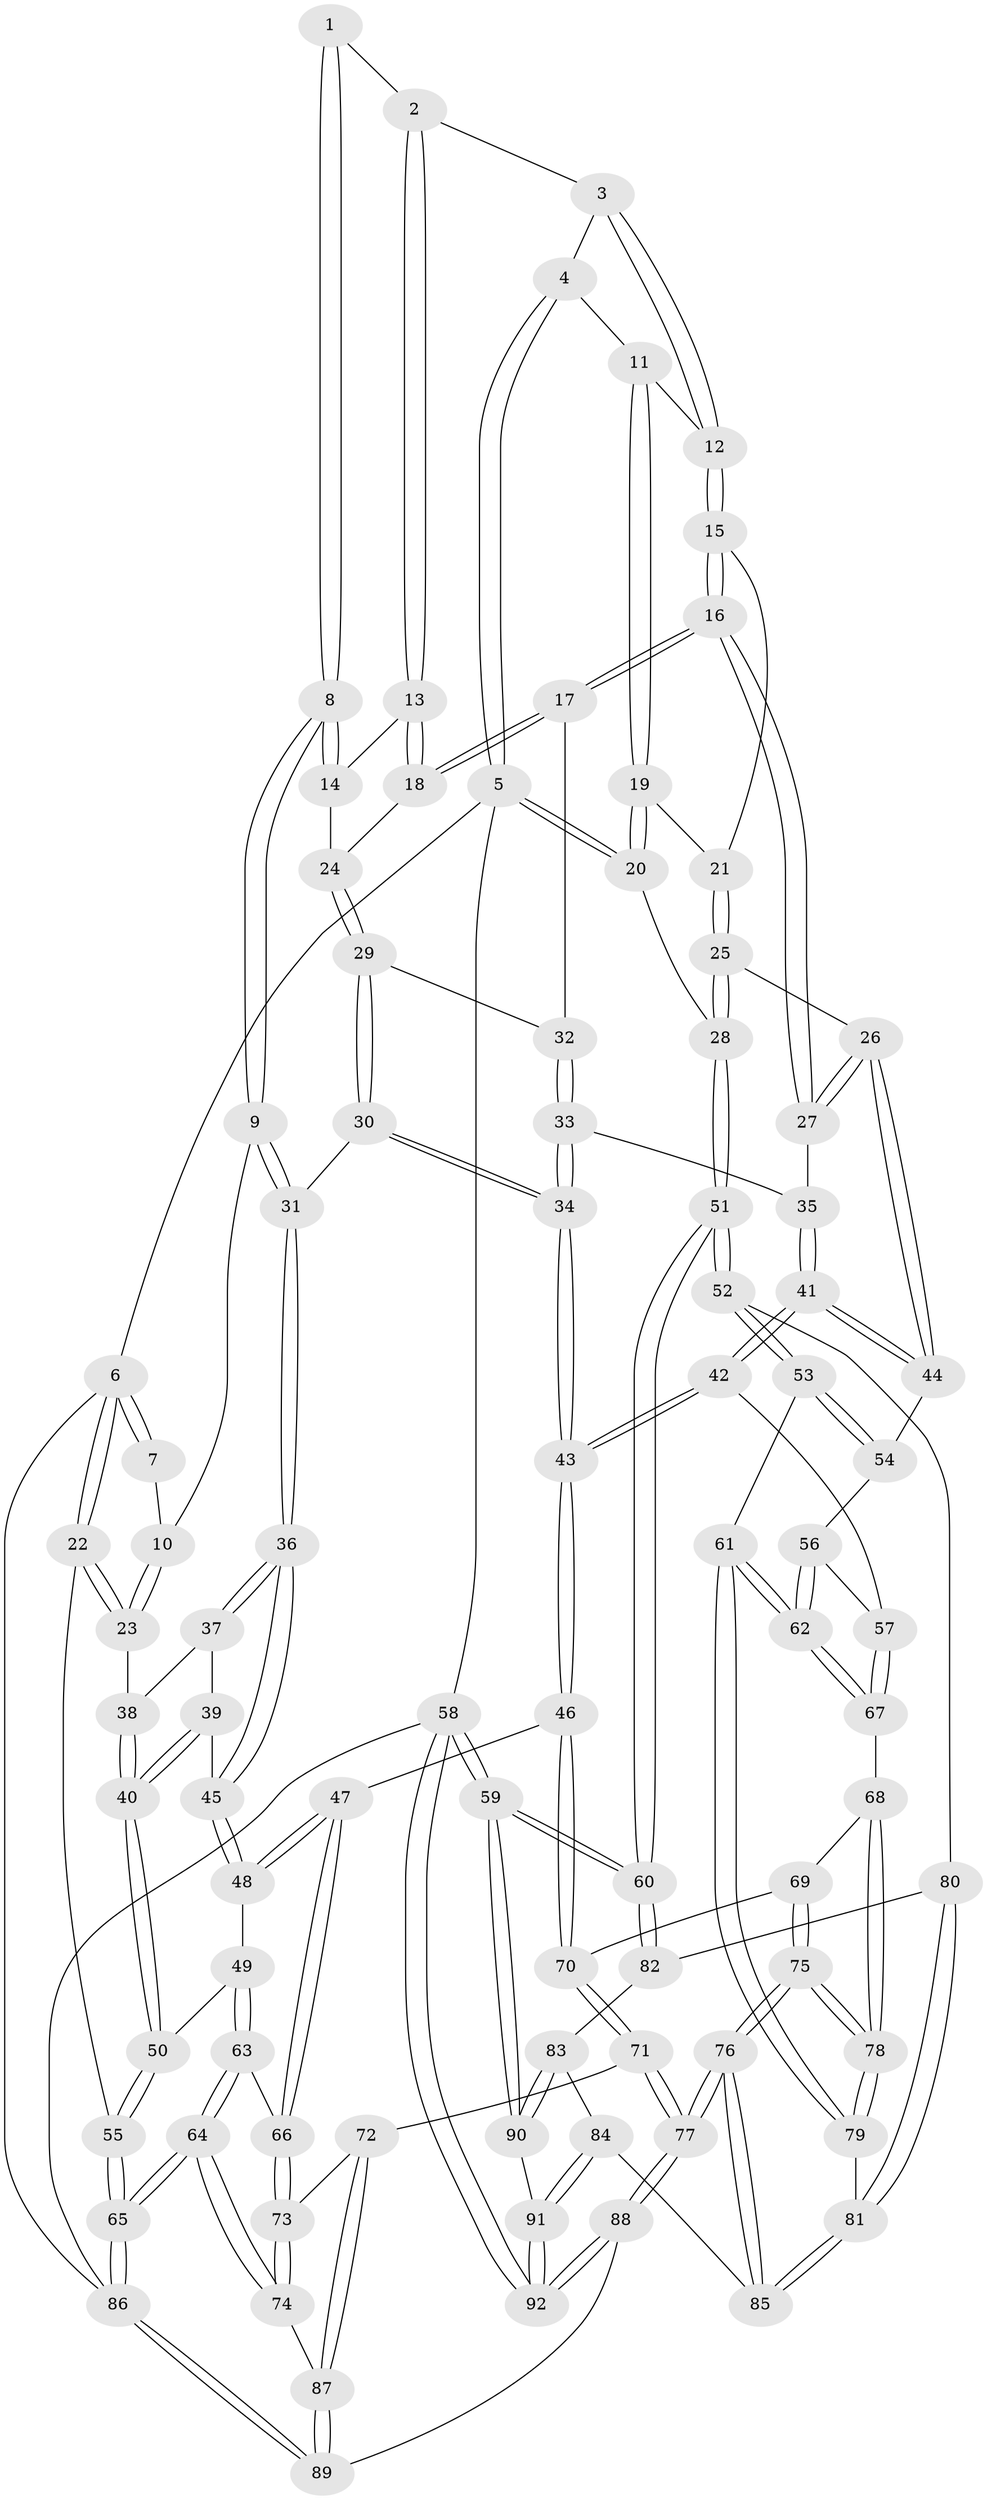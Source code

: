 // Generated by graph-tools (version 1.1) at 2025/17/03/09/25 04:17:00]
// undirected, 92 vertices, 227 edges
graph export_dot {
graph [start="1"]
  node [color=gray90,style=filled];
  1 [pos="+0.29648069931823634+0"];
  2 [pos="+0.5714453446712069+0"];
  3 [pos="+0.5776052053562399+0"];
  4 [pos="+0.7417169714901046+0"];
  5 [pos="+1+0"];
  6 [pos="+0+0"];
  7 [pos="+0.2774376137785872+0"];
  8 [pos="+0.29145152330733487+0.2395720655257683"];
  9 [pos="+0.2891473350477922+0.2459527564094402"];
  10 [pos="+0.10527620179051175+0.12150582408642771"];
  11 [pos="+0.8645276631831169+0.08736263146314857"];
  12 [pos="+0.7197352654928503+0.08575956213861238"];
  13 [pos="+0.5519172920834844+0"];
  14 [pos="+0.5075975728828891+0.13014233593096206"];
  15 [pos="+0.7211231771022985+0.1082853709012133"];
  16 [pos="+0.7182360667430402+0.24840612490410094"];
  17 [pos="+0.6792629256718266+0.23617298685314092"];
  18 [pos="+0.6426739595164922+0.2100096540201588"];
  19 [pos="+0.880119395989437+0.09843729749527948"];
  20 [pos="+1+0"];
  21 [pos="+0.875555101477418+0.15912577368778197"];
  22 [pos="+0+0.19941061364633378"];
  23 [pos="+0+0.20243910611143662"];
  24 [pos="+0.5322657151421374+0.18040418460017757"];
  25 [pos="+0.8777028284396587+0.32205248859565694"];
  26 [pos="+0.8606069869051199+0.3302011366611853"];
  27 [pos="+0.7500295397011624+0.2909435610389668"];
  28 [pos="+1+0.3047803594472983"];
  29 [pos="+0.5169641506304206+0.2667842361734103"];
  30 [pos="+0.40442230642718735+0.322002120130864"];
  31 [pos="+0.28663293590750266+0.27597527219164125"];
  32 [pos="+0.5401601533167376+0.2766599828179582"];
  33 [pos="+0.5841476326011734+0.3499505494282859"];
  34 [pos="+0.4755870017367037+0.4125838870234283"];
  35 [pos="+0.6506071760142904+0.3613992731174105"];
  36 [pos="+0.2863158084302126+0.2763028959394363"];
  37 [pos="+0.023864856542862873+0.2889650628150899"];
  38 [pos="+0+0.28374272059284195"];
  39 [pos="+0.11806909090108432+0.42220205230998437"];
  40 [pos="+0.07063470382230351+0.4870236560551257"];
  41 [pos="+0.6015008475615738+0.5348597122538743"];
  42 [pos="+0.5801340717475976+0.5627625118360706"];
  43 [pos="+0.5111690884449153+0.565502495110874"];
  44 [pos="+0.8403529756966687+0.42444674220305156"];
  45 [pos="+0.2596643388643601+0.3859045629367024"];
  46 [pos="+0.5023024147109814+0.5720874551881807"];
  47 [pos="+0.43447935736982574+0.5644002830417549"];
  48 [pos="+0.260385294655214+0.4173675394259365"];
  49 [pos="+0.192911337328618+0.5636757289352815"];
  50 [pos="+0.07013885222547207+0.49299912297727133"];
  51 [pos="+1+0.6820091096386224"];
  52 [pos="+1+0.663572272724732"];
  53 [pos="+0.9418831695722617+0.6414715723520779"];
  54 [pos="+0.8508325036881224+0.5051197947050893"];
  55 [pos="+0+0.6125556648780048"];
  56 [pos="+0.730971982318596+0.5962440752119237"];
  57 [pos="+0.5911850938047576+0.5712226136103691"];
  58 [pos="+1+1"];
  59 [pos="+1+0.8763387362625412"];
  60 [pos="+1+0.8259942675104711"];
  61 [pos="+0.80498571794916+0.7090154676616247"];
  62 [pos="+0.7917662516762621+0.6998970284918353"];
  63 [pos="+0.19602581409295056+0.5833578668414177"];
  64 [pos="+0+0.8345625023028047"];
  65 [pos="+0+0.8421158853122407"];
  66 [pos="+0.24954509846752668+0.6306378423035002"];
  67 [pos="+0.6525120263657261+0.699885290049304"];
  68 [pos="+0.6492086996034535+0.7251791548417879"];
  69 [pos="+0.5577037658185171+0.7469696953657666"];
  70 [pos="+0.48117387343386875+0.6590140628274113"];
  71 [pos="+0.4105974354420841+0.7720378419914171"];
  72 [pos="+0.29664043579566884+0.7804601471158029"];
  73 [pos="+0.2547487412198338+0.6577287432995828"];
  74 [pos="+0+0.8404255424610634"];
  75 [pos="+0.6179307492633709+1"];
  76 [pos="+0.6158775313188498+1"];
  77 [pos="+0.6068631807635677+1"];
  78 [pos="+0.6735064648147002+0.872086321906298"];
  79 [pos="+0.7945138819408422+0.757341191795144"];
  80 [pos="+0.8983499130051429+0.8142359462592558"];
  81 [pos="+0.8643121855538095+0.8283915727454891"];
  82 [pos="+0.9240194035895337+0.835678499265715"];
  83 [pos="+0.9376900476012467+0.892826190115058"];
  84 [pos="+0.886811902976491+0.8928896907135814"];
  85 [pos="+0.8579340978848647+0.8740691459178197"];
  86 [pos="+0+1"];
  87 [pos="+0.2295502007305066+0.8653487917342636"];
  88 [pos="+0.5971375340134408+1"];
  89 [pos="+0.3871279751582185+1"];
  90 [pos="+0.9897797780879456+0.912306082060407"];
  91 [pos="+0.8914949485402454+0.9911464563545338"];
  92 [pos="+0.7571202007905612+1"];
  1 -- 2;
  1 -- 8;
  1 -- 8;
  2 -- 3;
  2 -- 13;
  2 -- 13;
  3 -- 4;
  3 -- 12;
  3 -- 12;
  4 -- 5;
  4 -- 5;
  4 -- 11;
  5 -- 6;
  5 -- 20;
  5 -- 20;
  5 -- 58;
  6 -- 7;
  6 -- 7;
  6 -- 22;
  6 -- 22;
  6 -- 86;
  7 -- 10;
  8 -- 9;
  8 -- 9;
  8 -- 14;
  8 -- 14;
  9 -- 10;
  9 -- 31;
  9 -- 31;
  10 -- 23;
  10 -- 23;
  11 -- 12;
  11 -- 19;
  11 -- 19;
  12 -- 15;
  12 -- 15;
  13 -- 14;
  13 -- 18;
  13 -- 18;
  14 -- 24;
  15 -- 16;
  15 -- 16;
  15 -- 21;
  16 -- 17;
  16 -- 17;
  16 -- 27;
  16 -- 27;
  17 -- 18;
  17 -- 18;
  17 -- 32;
  18 -- 24;
  19 -- 20;
  19 -- 20;
  19 -- 21;
  20 -- 28;
  21 -- 25;
  21 -- 25;
  22 -- 23;
  22 -- 23;
  22 -- 55;
  23 -- 38;
  24 -- 29;
  24 -- 29;
  25 -- 26;
  25 -- 28;
  25 -- 28;
  26 -- 27;
  26 -- 27;
  26 -- 44;
  26 -- 44;
  27 -- 35;
  28 -- 51;
  28 -- 51;
  29 -- 30;
  29 -- 30;
  29 -- 32;
  30 -- 31;
  30 -- 34;
  30 -- 34;
  31 -- 36;
  31 -- 36;
  32 -- 33;
  32 -- 33;
  33 -- 34;
  33 -- 34;
  33 -- 35;
  34 -- 43;
  34 -- 43;
  35 -- 41;
  35 -- 41;
  36 -- 37;
  36 -- 37;
  36 -- 45;
  36 -- 45;
  37 -- 38;
  37 -- 39;
  38 -- 40;
  38 -- 40;
  39 -- 40;
  39 -- 40;
  39 -- 45;
  40 -- 50;
  40 -- 50;
  41 -- 42;
  41 -- 42;
  41 -- 44;
  41 -- 44;
  42 -- 43;
  42 -- 43;
  42 -- 57;
  43 -- 46;
  43 -- 46;
  44 -- 54;
  45 -- 48;
  45 -- 48;
  46 -- 47;
  46 -- 70;
  46 -- 70;
  47 -- 48;
  47 -- 48;
  47 -- 66;
  47 -- 66;
  48 -- 49;
  49 -- 50;
  49 -- 63;
  49 -- 63;
  50 -- 55;
  50 -- 55;
  51 -- 52;
  51 -- 52;
  51 -- 60;
  51 -- 60;
  52 -- 53;
  52 -- 53;
  52 -- 80;
  53 -- 54;
  53 -- 54;
  53 -- 61;
  54 -- 56;
  55 -- 65;
  55 -- 65;
  56 -- 57;
  56 -- 62;
  56 -- 62;
  57 -- 67;
  57 -- 67;
  58 -- 59;
  58 -- 59;
  58 -- 92;
  58 -- 92;
  58 -- 86;
  59 -- 60;
  59 -- 60;
  59 -- 90;
  59 -- 90;
  60 -- 82;
  60 -- 82;
  61 -- 62;
  61 -- 62;
  61 -- 79;
  61 -- 79;
  62 -- 67;
  62 -- 67;
  63 -- 64;
  63 -- 64;
  63 -- 66;
  64 -- 65;
  64 -- 65;
  64 -- 74;
  64 -- 74;
  65 -- 86;
  65 -- 86;
  66 -- 73;
  66 -- 73;
  67 -- 68;
  68 -- 69;
  68 -- 78;
  68 -- 78;
  69 -- 70;
  69 -- 75;
  69 -- 75;
  70 -- 71;
  70 -- 71;
  71 -- 72;
  71 -- 77;
  71 -- 77;
  72 -- 73;
  72 -- 87;
  72 -- 87;
  73 -- 74;
  73 -- 74;
  74 -- 87;
  75 -- 76;
  75 -- 76;
  75 -- 78;
  75 -- 78;
  76 -- 77;
  76 -- 77;
  76 -- 85;
  76 -- 85;
  77 -- 88;
  77 -- 88;
  78 -- 79;
  78 -- 79;
  79 -- 81;
  80 -- 81;
  80 -- 81;
  80 -- 82;
  81 -- 85;
  81 -- 85;
  82 -- 83;
  83 -- 84;
  83 -- 90;
  83 -- 90;
  84 -- 85;
  84 -- 91;
  84 -- 91;
  86 -- 89;
  86 -- 89;
  87 -- 89;
  87 -- 89;
  88 -- 89;
  88 -- 92;
  88 -- 92;
  90 -- 91;
  91 -- 92;
  91 -- 92;
}
